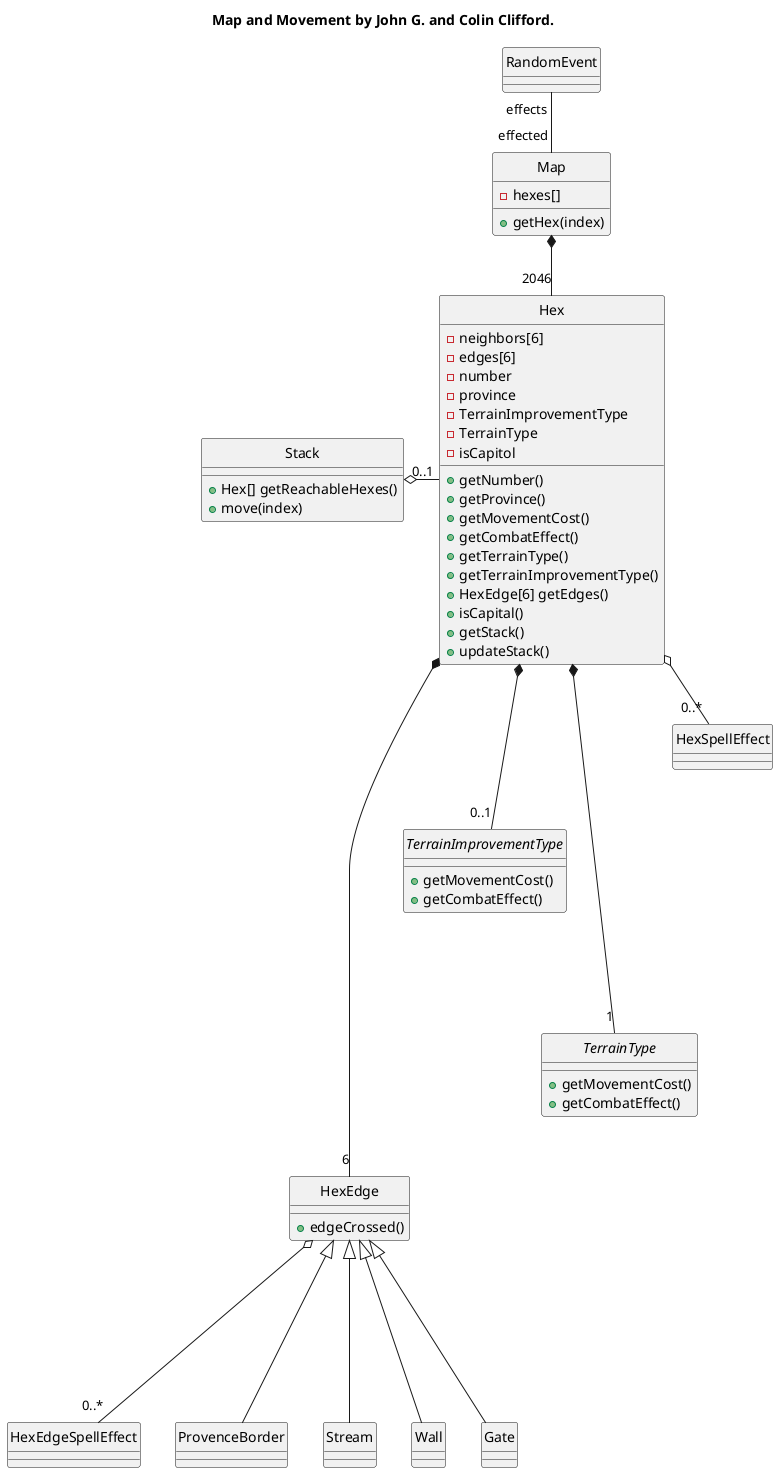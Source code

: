 @startuml
title Map and Movement by John G. and Colin Clifford.
hide circle

class Map {
-hexes[]
+getHex(index)
}

class Hex {
-neighbors[6]
-edges[6]
-number
-province
-TerrainImprovementType
-TerrainType
-isCapitol
+getNumber()
+getProvince()
+getMovementCost()
+getCombatEffect()
+getTerrainType()
+getTerrainImprovementType()
+HexEdge[6] getEdges()
+isCapital()
+getStack()
+updateStack()
}

class Stack {
	+Hex[] getReachableHexes()
	+move(index)
}

class HexEdge {
+edgeCrossed()
}

interface TerrainImprovementType {
+getMovementCost()
+getCombatEffect()
}

interface TerrainType {
+getMovementCost()
+getCombatEffect()
}

class HexEdgeSpellEffect
class     HexSpellEffect

RandomEvent "effects" -- "effected" Map


Map *-- "2046" Hex
Stack "0..1" o- Hex


Hex *----- "1" TerrainType
Hex *--- "0..1" TerrainImprovementType
Hex *------ "6" HexEdge 
Hex o-- "0..*" HexSpellEffect


HexEdge <|---- ProvenceBorder
HexEdge <|---- Stream
HexEdge <|---- Wall
HexEdge  o---- "0..*" HexEdgeSpellEffect
HexEdge <|---- Gate
@enduml
